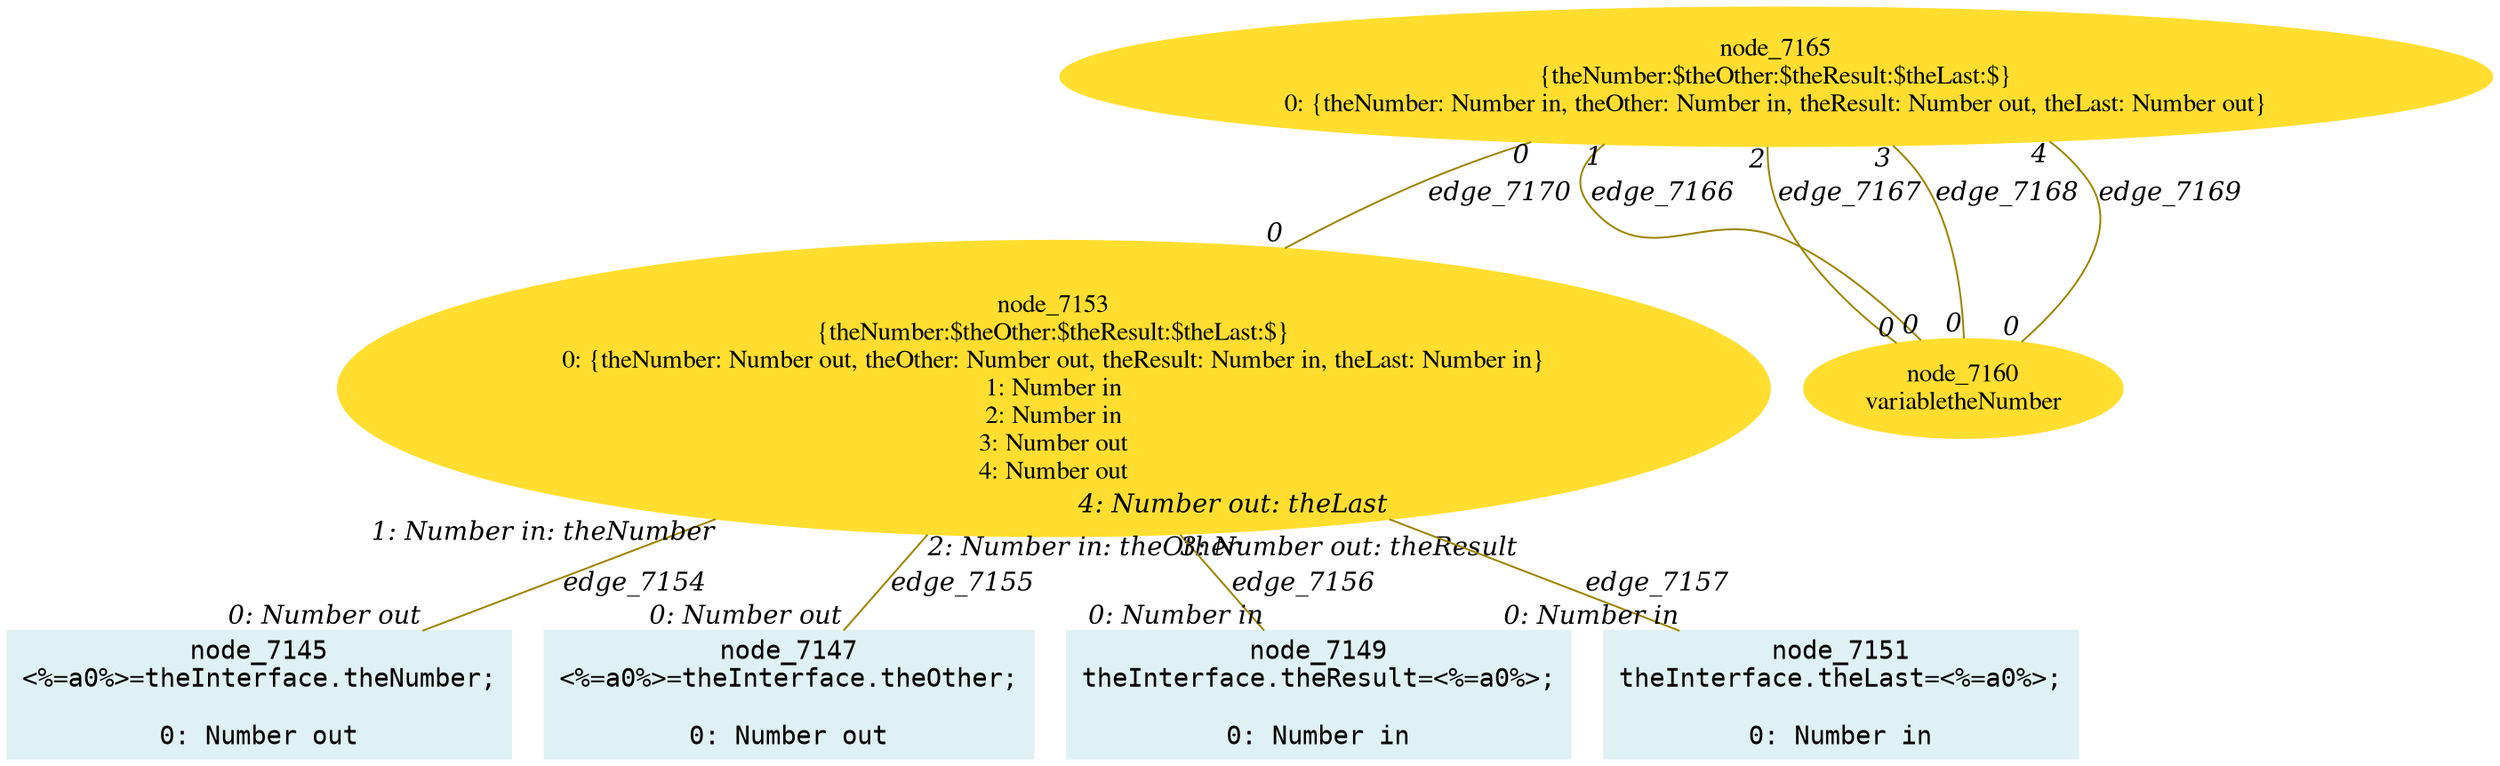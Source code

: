 digraph g{node_7145 [shape="box", style="filled", color="#dff1f2", fontname="Courier", label="node_7145
<%=a0%>=theInterface.theNumber;

0: Number out" ]
node_7147 [shape="box", style="filled", color="#dff1f2", fontname="Courier", label="node_7147
<%=a0%>=theInterface.theOther;

0: Number out" ]
node_7149 [shape="box", style="filled", color="#dff1f2", fontname="Courier", label="node_7149
theInterface.theResult=<%=a0%>;

0: Number in" ]
node_7151 [shape="box", style="filled", color="#dff1f2", fontname="Courier", label="node_7151
theInterface.theLast=<%=a0%>;

0: Number in" ]
node_7153 [shape="ellipse", style="filled", color="#ffde2f", fontname="Times", label="node_7153
{theNumber:$theOther:$theResult:$theLast:$}
0: {theNumber: Number out, theOther: Number out, theResult: Number in, theLast: Number in}
1: Number in
2: Number in
3: Number out
4: Number out" ]
node_7160 [shape="ellipse", style="filled", color="#ffde2f", fontname="Times", label="node_7160
variabletheNumber
" ]
node_7165 [shape="ellipse", style="filled", color="#ffde2f", fontname="Times", label="node_7165
{theNumber:$theOther:$theResult:$theLast:$}
0: {theNumber: Number in, theOther: Number in, theResult: Number out, theLast: Number out}" ]
node_7153 -> node_7145 [dir=none, arrowHead=none, fontname="Times-Italic", arrowsize=1, color="#9d8400", label="edge_7154",  headlabel="0: Number out", taillabel="1: Number in: theNumber" ]
node_7153 -> node_7147 [dir=none, arrowHead=none, fontname="Times-Italic", arrowsize=1, color="#9d8400", label="edge_7155",  headlabel="0: Number out", taillabel="2: Number in: theOther" ]
node_7153 -> node_7149 [dir=none, arrowHead=none, fontname="Times-Italic", arrowsize=1, color="#9d8400", label="edge_7156",  headlabel="0: Number in", taillabel="3: Number out: theResult" ]
node_7153 -> node_7151 [dir=none, arrowHead=none, fontname="Times-Italic", arrowsize=1, color="#9d8400", label="edge_7157",  headlabel="0: Number in", taillabel="4: Number out: theLast" ]
node_7165 -> node_7160 [dir=none, arrowHead=none, fontname="Times-Italic", arrowsize=1, color="#9d8400", label="edge_7166",  headlabel="0", taillabel="1" ]
node_7165 -> node_7160 [dir=none, arrowHead=none, fontname="Times-Italic", arrowsize=1, color="#9d8400", label="edge_7167",  headlabel="0", taillabel="2" ]
node_7165 -> node_7160 [dir=none, arrowHead=none, fontname="Times-Italic", arrowsize=1, color="#9d8400", label="edge_7168",  headlabel="0", taillabel="3" ]
node_7165 -> node_7160 [dir=none, arrowHead=none, fontname="Times-Italic", arrowsize=1, color="#9d8400", label="edge_7169",  headlabel="0", taillabel="4" ]
node_7165 -> node_7153 [dir=none, arrowHead=none, fontname="Times-Italic", arrowsize=1, color="#9d8400", label="edge_7170",  headlabel="0", taillabel="0" ]
}